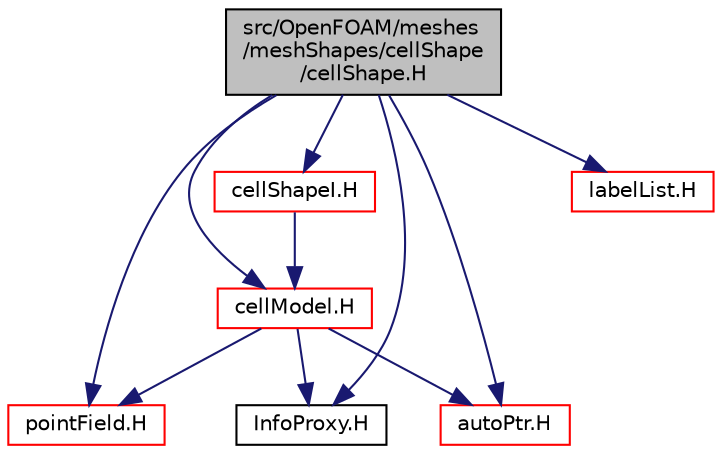 digraph "src/OpenFOAM/meshes/meshShapes/cellShape/cellShape.H"
{
  bgcolor="transparent";
  edge [fontname="Helvetica",fontsize="10",labelfontname="Helvetica",labelfontsize="10"];
  node [fontname="Helvetica",fontsize="10",shape=record];
  Node1 [label="src/OpenFOAM/meshes\l/meshShapes/cellShape\l/cellShape.H",height=0.2,width=0.4,color="black", fillcolor="grey75", style="filled" fontcolor="black"];
  Node1 -> Node2 [color="midnightblue",fontsize="10",style="solid",fontname="Helvetica"];
  Node2 [label="pointField.H",height=0.2,width=0.4,color="red",URL="$pointField_8H.html"];
  Node1 -> Node3 [color="midnightblue",fontsize="10",style="solid",fontname="Helvetica"];
  Node3 [label="labelList.H",height=0.2,width=0.4,color="red",URL="$labelList_8H.html"];
  Node1 -> Node4 [color="midnightblue",fontsize="10",style="solid",fontname="Helvetica"];
  Node4 [label="cellModel.H",height=0.2,width=0.4,color="red",URL="$cellModel_8H.html"];
  Node4 -> Node2 [color="midnightblue",fontsize="10",style="solid",fontname="Helvetica"];
  Node4 -> Node5 [color="midnightblue",fontsize="10",style="solid",fontname="Helvetica"];
  Node5 [label="InfoProxy.H",height=0.2,width=0.4,color="black",URL="$InfoProxy_8H.html"];
  Node4 -> Node6 [color="midnightblue",fontsize="10",style="solid",fontname="Helvetica"];
  Node6 [label="autoPtr.H",height=0.2,width=0.4,color="red",URL="$autoPtr_8H.html"];
  Node1 -> Node6 [color="midnightblue",fontsize="10",style="solid",fontname="Helvetica"];
  Node1 -> Node5 [color="midnightblue",fontsize="10",style="solid",fontname="Helvetica"];
  Node1 -> Node7 [color="midnightblue",fontsize="10",style="solid",fontname="Helvetica"];
  Node7 [label="cellShapeI.H",height=0.2,width=0.4,color="red",URL="$cellShapeI_8H.html"];
  Node7 -> Node4 [color="midnightblue",fontsize="10",style="solid",fontname="Helvetica"];
}
